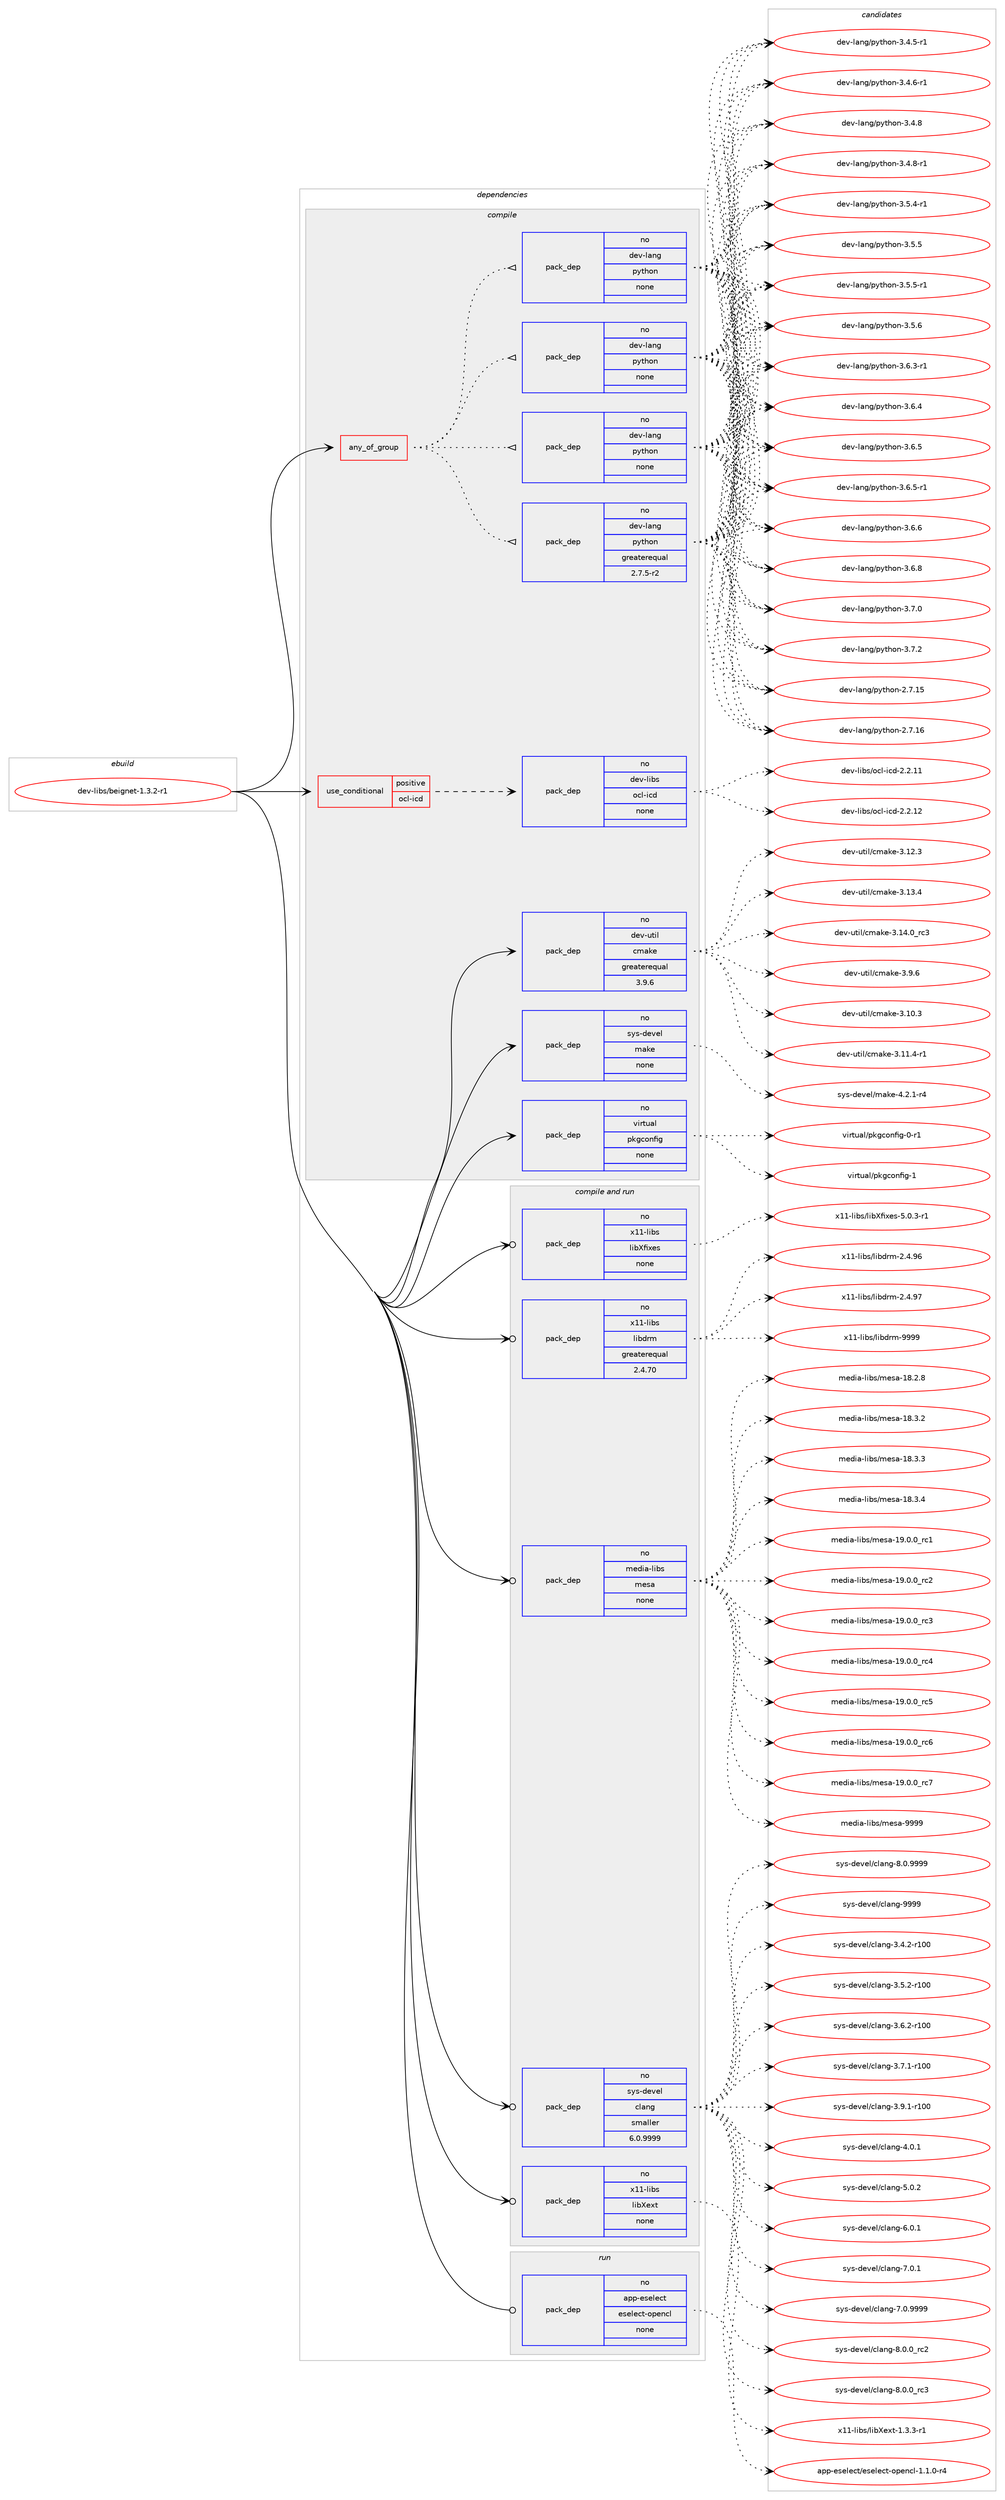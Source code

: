 digraph prolog {

# *************
# Graph options
# *************

newrank=true;
concentrate=true;
compound=true;
graph [rankdir=LR,fontname=Helvetica,fontsize=10,ranksep=1.5];#, ranksep=2.5, nodesep=0.2];
edge  [arrowhead=vee];
node  [fontname=Helvetica,fontsize=10];

# **********
# The ebuild
# **********

subgraph cluster_leftcol {
color=gray;
rank=same;
label=<<i>ebuild</i>>;
id [label="dev-libs/beignet-1.3.2-r1", color=red, width=4, href="../dev-libs/beignet-1.3.2-r1.svg"];
}

# ****************
# The dependencies
# ****************

subgraph cluster_midcol {
color=gray;
label=<<i>dependencies</i>>;
subgraph cluster_compile {
fillcolor="#eeeeee";
style=filled;
label=<<i>compile</i>>;
subgraph any22104 {
dependency1364309 [label=<<TABLE BORDER="0" CELLBORDER="1" CELLSPACING="0" CELLPADDING="4"><TR><TD CELLPADDING="10">any_of_group</TD></TR></TABLE>>, shape=none, color=red];subgraph pack976386 {
dependency1364310 [label=<<TABLE BORDER="0" CELLBORDER="1" CELLSPACING="0" CELLPADDING="4" WIDTH="220"><TR><TD ROWSPAN="6" CELLPADDING="30">pack_dep</TD></TR><TR><TD WIDTH="110">no</TD></TR><TR><TD>dev-lang</TD></TR><TR><TD>python</TD></TR><TR><TD>none</TD></TR><TR><TD></TD></TR></TABLE>>, shape=none, color=blue];
}
dependency1364309:e -> dependency1364310:w [weight=20,style="dotted",arrowhead="oinv"];
subgraph pack976387 {
dependency1364311 [label=<<TABLE BORDER="0" CELLBORDER="1" CELLSPACING="0" CELLPADDING="4" WIDTH="220"><TR><TD ROWSPAN="6" CELLPADDING="30">pack_dep</TD></TR><TR><TD WIDTH="110">no</TD></TR><TR><TD>dev-lang</TD></TR><TR><TD>python</TD></TR><TR><TD>none</TD></TR><TR><TD></TD></TR></TABLE>>, shape=none, color=blue];
}
dependency1364309:e -> dependency1364311:w [weight=20,style="dotted",arrowhead="oinv"];
subgraph pack976388 {
dependency1364312 [label=<<TABLE BORDER="0" CELLBORDER="1" CELLSPACING="0" CELLPADDING="4" WIDTH="220"><TR><TD ROWSPAN="6" CELLPADDING="30">pack_dep</TD></TR><TR><TD WIDTH="110">no</TD></TR><TR><TD>dev-lang</TD></TR><TR><TD>python</TD></TR><TR><TD>none</TD></TR><TR><TD></TD></TR></TABLE>>, shape=none, color=blue];
}
dependency1364309:e -> dependency1364312:w [weight=20,style="dotted",arrowhead="oinv"];
subgraph pack976389 {
dependency1364313 [label=<<TABLE BORDER="0" CELLBORDER="1" CELLSPACING="0" CELLPADDING="4" WIDTH="220"><TR><TD ROWSPAN="6" CELLPADDING="30">pack_dep</TD></TR><TR><TD WIDTH="110">no</TD></TR><TR><TD>dev-lang</TD></TR><TR><TD>python</TD></TR><TR><TD>greaterequal</TD></TR><TR><TD>2.7.5-r2</TD></TR></TABLE>>, shape=none, color=blue];
}
dependency1364309:e -> dependency1364313:w [weight=20,style="dotted",arrowhead="oinv"];
}
id:e -> dependency1364309:w [weight=20,style="solid",arrowhead="vee"];
subgraph cond365267 {
dependency1364314 [label=<<TABLE BORDER="0" CELLBORDER="1" CELLSPACING="0" CELLPADDING="4"><TR><TD ROWSPAN="3" CELLPADDING="10">use_conditional</TD></TR><TR><TD>positive</TD></TR><TR><TD>ocl-icd</TD></TR></TABLE>>, shape=none, color=red];
subgraph pack976390 {
dependency1364315 [label=<<TABLE BORDER="0" CELLBORDER="1" CELLSPACING="0" CELLPADDING="4" WIDTH="220"><TR><TD ROWSPAN="6" CELLPADDING="30">pack_dep</TD></TR><TR><TD WIDTH="110">no</TD></TR><TR><TD>dev-libs</TD></TR><TR><TD>ocl-icd</TD></TR><TR><TD>none</TD></TR><TR><TD></TD></TR></TABLE>>, shape=none, color=blue];
}
dependency1364314:e -> dependency1364315:w [weight=20,style="dashed",arrowhead="vee"];
}
id:e -> dependency1364314:w [weight=20,style="solid",arrowhead="vee"];
subgraph pack976391 {
dependency1364316 [label=<<TABLE BORDER="0" CELLBORDER="1" CELLSPACING="0" CELLPADDING="4" WIDTH="220"><TR><TD ROWSPAN="6" CELLPADDING="30">pack_dep</TD></TR><TR><TD WIDTH="110">no</TD></TR><TR><TD>dev-util</TD></TR><TR><TD>cmake</TD></TR><TR><TD>greaterequal</TD></TR><TR><TD>3.9.6</TD></TR></TABLE>>, shape=none, color=blue];
}
id:e -> dependency1364316:w [weight=20,style="solid",arrowhead="vee"];
subgraph pack976392 {
dependency1364317 [label=<<TABLE BORDER="0" CELLBORDER="1" CELLSPACING="0" CELLPADDING="4" WIDTH="220"><TR><TD ROWSPAN="6" CELLPADDING="30">pack_dep</TD></TR><TR><TD WIDTH="110">no</TD></TR><TR><TD>sys-devel</TD></TR><TR><TD>make</TD></TR><TR><TD>none</TD></TR><TR><TD></TD></TR></TABLE>>, shape=none, color=blue];
}
id:e -> dependency1364317:w [weight=20,style="solid",arrowhead="vee"];
subgraph pack976393 {
dependency1364318 [label=<<TABLE BORDER="0" CELLBORDER="1" CELLSPACING="0" CELLPADDING="4" WIDTH="220"><TR><TD ROWSPAN="6" CELLPADDING="30">pack_dep</TD></TR><TR><TD WIDTH="110">no</TD></TR><TR><TD>virtual</TD></TR><TR><TD>pkgconfig</TD></TR><TR><TD>none</TD></TR><TR><TD></TD></TR></TABLE>>, shape=none, color=blue];
}
id:e -> dependency1364318:w [weight=20,style="solid",arrowhead="vee"];
}
subgraph cluster_compileandrun {
fillcolor="#eeeeee";
style=filled;
label=<<i>compile and run</i>>;
subgraph pack976394 {
dependency1364319 [label=<<TABLE BORDER="0" CELLBORDER="1" CELLSPACING="0" CELLPADDING="4" WIDTH="220"><TR><TD ROWSPAN="6" CELLPADDING="30">pack_dep</TD></TR><TR><TD WIDTH="110">no</TD></TR><TR><TD>media-libs</TD></TR><TR><TD>mesa</TD></TR><TR><TD>none</TD></TR><TR><TD></TD></TR></TABLE>>, shape=none, color=blue];
}
id:e -> dependency1364319:w [weight=20,style="solid",arrowhead="odotvee"];
subgraph pack976395 {
dependency1364320 [label=<<TABLE BORDER="0" CELLBORDER="1" CELLSPACING="0" CELLPADDING="4" WIDTH="220"><TR><TD ROWSPAN="6" CELLPADDING="30">pack_dep</TD></TR><TR><TD WIDTH="110">no</TD></TR><TR><TD>sys-devel</TD></TR><TR><TD>clang</TD></TR><TR><TD>smaller</TD></TR><TR><TD>6.0.9999</TD></TR></TABLE>>, shape=none, color=blue];
}
id:e -> dependency1364320:w [weight=20,style="solid",arrowhead="odotvee"];
subgraph pack976396 {
dependency1364321 [label=<<TABLE BORDER="0" CELLBORDER="1" CELLSPACING="0" CELLPADDING="4" WIDTH="220"><TR><TD ROWSPAN="6" CELLPADDING="30">pack_dep</TD></TR><TR><TD WIDTH="110">no</TD></TR><TR><TD>x11-libs</TD></TR><TR><TD>libXext</TD></TR><TR><TD>none</TD></TR><TR><TD></TD></TR></TABLE>>, shape=none, color=blue];
}
id:e -> dependency1364321:w [weight=20,style="solid",arrowhead="odotvee"];
subgraph pack976397 {
dependency1364322 [label=<<TABLE BORDER="0" CELLBORDER="1" CELLSPACING="0" CELLPADDING="4" WIDTH="220"><TR><TD ROWSPAN="6" CELLPADDING="30">pack_dep</TD></TR><TR><TD WIDTH="110">no</TD></TR><TR><TD>x11-libs</TD></TR><TR><TD>libXfixes</TD></TR><TR><TD>none</TD></TR><TR><TD></TD></TR></TABLE>>, shape=none, color=blue];
}
id:e -> dependency1364322:w [weight=20,style="solid",arrowhead="odotvee"];
subgraph pack976398 {
dependency1364323 [label=<<TABLE BORDER="0" CELLBORDER="1" CELLSPACING="0" CELLPADDING="4" WIDTH="220"><TR><TD ROWSPAN="6" CELLPADDING="30">pack_dep</TD></TR><TR><TD WIDTH="110">no</TD></TR><TR><TD>x11-libs</TD></TR><TR><TD>libdrm</TD></TR><TR><TD>greaterequal</TD></TR><TR><TD>2.4.70</TD></TR></TABLE>>, shape=none, color=blue];
}
id:e -> dependency1364323:w [weight=20,style="solid",arrowhead="odotvee"];
}
subgraph cluster_run {
fillcolor="#eeeeee";
style=filled;
label=<<i>run</i>>;
subgraph pack976399 {
dependency1364324 [label=<<TABLE BORDER="0" CELLBORDER="1" CELLSPACING="0" CELLPADDING="4" WIDTH="220"><TR><TD ROWSPAN="6" CELLPADDING="30">pack_dep</TD></TR><TR><TD WIDTH="110">no</TD></TR><TR><TD>app-eselect</TD></TR><TR><TD>eselect-opencl</TD></TR><TR><TD>none</TD></TR><TR><TD></TD></TR></TABLE>>, shape=none, color=blue];
}
id:e -> dependency1364324:w [weight=20,style="solid",arrowhead="odot"];
}
}

# **************
# The candidates
# **************

subgraph cluster_choices {
rank=same;
color=gray;
label=<<i>candidates</i>>;

subgraph choice976386 {
color=black;
nodesep=1;
choice10010111845108971101034711212111610411111045504655464953 [label="dev-lang/python-2.7.15", color=red, width=4,href="../dev-lang/python-2.7.15.svg"];
choice10010111845108971101034711212111610411111045504655464954 [label="dev-lang/python-2.7.16", color=red, width=4,href="../dev-lang/python-2.7.16.svg"];
choice1001011184510897110103471121211161041111104551465246534511449 [label="dev-lang/python-3.4.5-r1", color=red, width=4,href="../dev-lang/python-3.4.5-r1.svg"];
choice1001011184510897110103471121211161041111104551465246544511449 [label="dev-lang/python-3.4.6-r1", color=red, width=4,href="../dev-lang/python-3.4.6-r1.svg"];
choice100101118451089711010347112121116104111110455146524656 [label="dev-lang/python-3.4.8", color=red, width=4,href="../dev-lang/python-3.4.8.svg"];
choice1001011184510897110103471121211161041111104551465246564511449 [label="dev-lang/python-3.4.8-r1", color=red, width=4,href="../dev-lang/python-3.4.8-r1.svg"];
choice1001011184510897110103471121211161041111104551465346524511449 [label="dev-lang/python-3.5.4-r1", color=red, width=4,href="../dev-lang/python-3.5.4-r1.svg"];
choice100101118451089711010347112121116104111110455146534653 [label="dev-lang/python-3.5.5", color=red, width=4,href="../dev-lang/python-3.5.5.svg"];
choice1001011184510897110103471121211161041111104551465346534511449 [label="dev-lang/python-3.5.5-r1", color=red, width=4,href="../dev-lang/python-3.5.5-r1.svg"];
choice100101118451089711010347112121116104111110455146534654 [label="dev-lang/python-3.5.6", color=red, width=4,href="../dev-lang/python-3.5.6.svg"];
choice1001011184510897110103471121211161041111104551465446514511449 [label="dev-lang/python-3.6.3-r1", color=red, width=4,href="../dev-lang/python-3.6.3-r1.svg"];
choice100101118451089711010347112121116104111110455146544652 [label="dev-lang/python-3.6.4", color=red, width=4,href="../dev-lang/python-3.6.4.svg"];
choice100101118451089711010347112121116104111110455146544653 [label="dev-lang/python-3.6.5", color=red, width=4,href="../dev-lang/python-3.6.5.svg"];
choice1001011184510897110103471121211161041111104551465446534511449 [label="dev-lang/python-3.6.5-r1", color=red, width=4,href="../dev-lang/python-3.6.5-r1.svg"];
choice100101118451089711010347112121116104111110455146544654 [label="dev-lang/python-3.6.6", color=red, width=4,href="../dev-lang/python-3.6.6.svg"];
choice100101118451089711010347112121116104111110455146544656 [label="dev-lang/python-3.6.8", color=red, width=4,href="../dev-lang/python-3.6.8.svg"];
choice100101118451089711010347112121116104111110455146554648 [label="dev-lang/python-3.7.0", color=red, width=4,href="../dev-lang/python-3.7.0.svg"];
choice100101118451089711010347112121116104111110455146554650 [label="dev-lang/python-3.7.2", color=red, width=4,href="../dev-lang/python-3.7.2.svg"];
dependency1364310:e -> choice10010111845108971101034711212111610411111045504655464953:w [style=dotted,weight="100"];
dependency1364310:e -> choice10010111845108971101034711212111610411111045504655464954:w [style=dotted,weight="100"];
dependency1364310:e -> choice1001011184510897110103471121211161041111104551465246534511449:w [style=dotted,weight="100"];
dependency1364310:e -> choice1001011184510897110103471121211161041111104551465246544511449:w [style=dotted,weight="100"];
dependency1364310:e -> choice100101118451089711010347112121116104111110455146524656:w [style=dotted,weight="100"];
dependency1364310:e -> choice1001011184510897110103471121211161041111104551465246564511449:w [style=dotted,weight="100"];
dependency1364310:e -> choice1001011184510897110103471121211161041111104551465346524511449:w [style=dotted,weight="100"];
dependency1364310:e -> choice100101118451089711010347112121116104111110455146534653:w [style=dotted,weight="100"];
dependency1364310:e -> choice1001011184510897110103471121211161041111104551465346534511449:w [style=dotted,weight="100"];
dependency1364310:e -> choice100101118451089711010347112121116104111110455146534654:w [style=dotted,weight="100"];
dependency1364310:e -> choice1001011184510897110103471121211161041111104551465446514511449:w [style=dotted,weight="100"];
dependency1364310:e -> choice100101118451089711010347112121116104111110455146544652:w [style=dotted,weight="100"];
dependency1364310:e -> choice100101118451089711010347112121116104111110455146544653:w [style=dotted,weight="100"];
dependency1364310:e -> choice1001011184510897110103471121211161041111104551465446534511449:w [style=dotted,weight="100"];
dependency1364310:e -> choice100101118451089711010347112121116104111110455146544654:w [style=dotted,weight="100"];
dependency1364310:e -> choice100101118451089711010347112121116104111110455146544656:w [style=dotted,weight="100"];
dependency1364310:e -> choice100101118451089711010347112121116104111110455146554648:w [style=dotted,weight="100"];
dependency1364310:e -> choice100101118451089711010347112121116104111110455146554650:w [style=dotted,weight="100"];
}
subgraph choice976387 {
color=black;
nodesep=1;
choice10010111845108971101034711212111610411111045504655464953 [label="dev-lang/python-2.7.15", color=red, width=4,href="../dev-lang/python-2.7.15.svg"];
choice10010111845108971101034711212111610411111045504655464954 [label="dev-lang/python-2.7.16", color=red, width=4,href="../dev-lang/python-2.7.16.svg"];
choice1001011184510897110103471121211161041111104551465246534511449 [label="dev-lang/python-3.4.5-r1", color=red, width=4,href="../dev-lang/python-3.4.5-r1.svg"];
choice1001011184510897110103471121211161041111104551465246544511449 [label="dev-lang/python-3.4.6-r1", color=red, width=4,href="../dev-lang/python-3.4.6-r1.svg"];
choice100101118451089711010347112121116104111110455146524656 [label="dev-lang/python-3.4.8", color=red, width=4,href="../dev-lang/python-3.4.8.svg"];
choice1001011184510897110103471121211161041111104551465246564511449 [label="dev-lang/python-3.4.8-r1", color=red, width=4,href="../dev-lang/python-3.4.8-r1.svg"];
choice1001011184510897110103471121211161041111104551465346524511449 [label="dev-lang/python-3.5.4-r1", color=red, width=4,href="../dev-lang/python-3.5.4-r1.svg"];
choice100101118451089711010347112121116104111110455146534653 [label="dev-lang/python-3.5.5", color=red, width=4,href="../dev-lang/python-3.5.5.svg"];
choice1001011184510897110103471121211161041111104551465346534511449 [label="dev-lang/python-3.5.5-r1", color=red, width=4,href="../dev-lang/python-3.5.5-r1.svg"];
choice100101118451089711010347112121116104111110455146534654 [label="dev-lang/python-3.5.6", color=red, width=4,href="../dev-lang/python-3.5.6.svg"];
choice1001011184510897110103471121211161041111104551465446514511449 [label="dev-lang/python-3.6.3-r1", color=red, width=4,href="../dev-lang/python-3.6.3-r1.svg"];
choice100101118451089711010347112121116104111110455146544652 [label="dev-lang/python-3.6.4", color=red, width=4,href="../dev-lang/python-3.6.4.svg"];
choice100101118451089711010347112121116104111110455146544653 [label="dev-lang/python-3.6.5", color=red, width=4,href="../dev-lang/python-3.6.5.svg"];
choice1001011184510897110103471121211161041111104551465446534511449 [label="dev-lang/python-3.6.5-r1", color=red, width=4,href="../dev-lang/python-3.6.5-r1.svg"];
choice100101118451089711010347112121116104111110455146544654 [label="dev-lang/python-3.6.6", color=red, width=4,href="../dev-lang/python-3.6.6.svg"];
choice100101118451089711010347112121116104111110455146544656 [label="dev-lang/python-3.6.8", color=red, width=4,href="../dev-lang/python-3.6.8.svg"];
choice100101118451089711010347112121116104111110455146554648 [label="dev-lang/python-3.7.0", color=red, width=4,href="../dev-lang/python-3.7.0.svg"];
choice100101118451089711010347112121116104111110455146554650 [label="dev-lang/python-3.7.2", color=red, width=4,href="../dev-lang/python-3.7.2.svg"];
dependency1364311:e -> choice10010111845108971101034711212111610411111045504655464953:w [style=dotted,weight="100"];
dependency1364311:e -> choice10010111845108971101034711212111610411111045504655464954:w [style=dotted,weight="100"];
dependency1364311:e -> choice1001011184510897110103471121211161041111104551465246534511449:w [style=dotted,weight="100"];
dependency1364311:e -> choice1001011184510897110103471121211161041111104551465246544511449:w [style=dotted,weight="100"];
dependency1364311:e -> choice100101118451089711010347112121116104111110455146524656:w [style=dotted,weight="100"];
dependency1364311:e -> choice1001011184510897110103471121211161041111104551465246564511449:w [style=dotted,weight="100"];
dependency1364311:e -> choice1001011184510897110103471121211161041111104551465346524511449:w [style=dotted,weight="100"];
dependency1364311:e -> choice100101118451089711010347112121116104111110455146534653:w [style=dotted,weight="100"];
dependency1364311:e -> choice1001011184510897110103471121211161041111104551465346534511449:w [style=dotted,weight="100"];
dependency1364311:e -> choice100101118451089711010347112121116104111110455146534654:w [style=dotted,weight="100"];
dependency1364311:e -> choice1001011184510897110103471121211161041111104551465446514511449:w [style=dotted,weight="100"];
dependency1364311:e -> choice100101118451089711010347112121116104111110455146544652:w [style=dotted,weight="100"];
dependency1364311:e -> choice100101118451089711010347112121116104111110455146544653:w [style=dotted,weight="100"];
dependency1364311:e -> choice1001011184510897110103471121211161041111104551465446534511449:w [style=dotted,weight="100"];
dependency1364311:e -> choice100101118451089711010347112121116104111110455146544654:w [style=dotted,weight="100"];
dependency1364311:e -> choice100101118451089711010347112121116104111110455146544656:w [style=dotted,weight="100"];
dependency1364311:e -> choice100101118451089711010347112121116104111110455146554648:w [style=dotted,weight="100"];
dependency1364311:e -> choice100101118451089711010347112121116104111110455146554650:w [style=dotted,weight="100"];
}
subgraph choice976388 {
color=black;
nodesep=1;
choice10010111845108971101034711212111610411111045504655464953 [label="dev-lang/python-2.7.15", color=red, width=4,href="../dev-lang/python-2.7.15.svg"];
choice10010111845108971101034711212111610411111045504655464954 [label="dev-lang/python-2.7.16", color=red, width=4,href="../dev-lang/python-2.7.16.svg"];
choice1001011184510897110103471121211161041111104551465246534511449 [label="dev-lang/python-3.4.5-r1", color=red, width=4,href="../dev-lang/python-3.4.5-r1.svg"];
choice1001011184510897110103471121211161041111104551465246544511449 [label="dev-lang/python-3.4.6-r1", color=red, width=4,href="../dev-lang/python-3.4.6-r1.svg"];
choice100101118451089711010347112121116104111110455146524656 [label="dev-lang/python-3.4.8", color=red, width=4,href="../dev-lang/python-3.4.8.svg"];
choice1001011184510897110103471121211161041111104551465246564511449 [label="dev-lang/python-3.4.8-r1", color=red, width=4,href="../dev-lang/python-3.4.8-r1.svg"];
choice1001011184510897110103471121211161041111104551465346524511449 [label="dev-lang/python-3.5.4-r1", color=red, width=4,href="../dev-lang/python-3.5.4-r1.svg"];
choice100101118451089711010347112121116104111110455146534653 [label="dev-lang/python-3.5.5", color=red, width=4,href="../dev-lang/python-3.5.5.svg"];
choice1001011184510897110103471121211161041111104551465346534511449 [label="dev-lang/python-3.5.5-r1", color=red, width=4,href="../dev-lang/python-3.5.5-r1.svg"];
choice100101118451089711010347112121116104111110455146534654 [label="dev-lang/python-3.5.6", color=red, width=4,href="../dev-lang/python-3.5.6.svg"];
choice1001011184510897110103471121211161041111104551465446514511449 [label="dev-lang/python-3.6.3-r1", color=red, width=4,href="../dev-lang/python-3.6.3-r1.svg"];
choice100101118451089711010347112121116104111110455146544652 [label="dev-lang/python-3.6.4", color=red, width=4,href="../dev-lang/python-3.6.4.svg"];
choice100101118451089711010347112121116104111110455146544653 [label="dev-lang/python-3.6.5", color=red, width=4,href="../dev-lang/python-3.6.5.svg"];
choice1001011184510897110103471121211161041111104551465446534511449 [label="dev-lang/python-3.6.5-r1", color=red, width=4,href="../dev-lang/python-3.6.5-r1.svg"];
choice100101118451089711010347112121116104111110455146544654 [label="dev-lang/python-3.6.6", color=red, width=4,href="../dev-lang/python-3.6.6.svg"];
choice100101118451089711010347112121116104111110455146544656 [label="dev-lang/python-3.6.8", color=red, width=4,href="../dev-lang/python-3.6.8.svg"];
choice100101118451089711010347112121116104111110455146554648 [label="dev-lang/python-3.7.0", color=red, width=4,href="../dev-lang/python-3.7.0.svg"];
choice100101118451089711010347112121116104111110455146554650 [label="dev-lang/python-3.7.2", color=red, width=4,href="../dev-lang/python-3.7.2.svg"];
dependency1364312:e -> choice10010111845108971101034711212111610411111045504655464953:w [style=dotted,weight="100"];
dependency1364312:e -> choice10010111845108971101034711212111610411111045504655464954:w [style=dotted,weight="100"];
dependency1364312:e -> choice1001011184510897110103471121211161041111104551465246534511449:w [style=dotted,weight="100"];
dependency1364312:e -> choice1001011184510897110103471121211161041111104551465246544511449:w [style=dotted,weight="100"];
dependency1364312:e -> choice100101118451089711010347112121116104111110455146524656:w [style=dotted,weight="100"];
dependency1364312:e -> choice1001011184510897110103471121211161041111104551465246564511449:w [style=dotted,weight="100"];
dependency1364312:e -> choice1001011184510897110103471121211161041111104551465346524511449:w [style=dotted,weight="100"];
dependency1364312:e -> choice100101118451089711010347112121116104111110455146534653:w [style=dotted,weight="100"];
dependency1364312:e -> choice1001011184510897110103471121211161041111104551465346534511449:w [style=dotted,weight="100"];
dependency1364312:e -> choice100101118451089711010347112121116104111110455146534654:w [style=dotted,weight="100"];
dependency1364312:e -> choice1001011184510897110103471121211161041111104551465446514511449:w [style=dotted,weight="100"];
dependency1364312:e -> choice100101118451089711010347112121116104111110455146544652:w [style=dotted,weight="100"];
dependency1364312:e -> choice100101118451089711010347112121116104111110455146544653:w [style=dotted,weight="100"];
dependency1364312:e -> choice1001011184510897110103471121211161041111104551465446534511449:w [style=dotted,weight="100"];
dependency1364312:e -> choice100101118451089711010347112121116104111110455146544654:w [style=dotted,weight="100"];
dependency1364312:e -> choice100101118451089711010347112121116104111110455146544656:w [style=dotted,weight="100"];
dependency1364312:e -> choice100101118451089711010347112121116104111110455146554648:w [style=dotted,weight="100"];
dependency1364312:e -> choice100101118451089711010347112121116104111110455146554650:w [style=dotted,weight="100"];
}
subgraph choice976389 {
color=black;
nodesep=1;
choice10010111845108971101034711212111610411111045504655464953 [label="dev-lang/python-2.7.15", color=red, width=4,href="../dev-lang/python-2.7.15.svg"];
choice10010111845108971101034711212111610411111045504655464954 [label="dev-lang/python-2.7.16", color=red, width=4,href="../dev-lang/python-2.7.16.svg"];
choice1001011184510897110103471121211161041111104551465246534511449 [label="dev-lang/python-3.4.5-r1", color=red, width=4,href="../dev-lang/python-3.4.5-r1.svg"];
choice1001011184510897110103471121211161041111104551465246544511449 [label="dev-lang/python-3.4.6-r1", color=red, width=4,href="../dev-lang/python-3.4.6-r1.svg"];
choice100101118451089711010347112121116104111110455146524656 [label="dev-lang/python-3.4.8", color=red, width=4,href="../dev-lang/python-3.4.8.svg"];
choice1001011184510897110103471121211161041111104551465246564511449 [label="dev-lang/python-3.4.8-r1", color=red, width=4,href="../dev-lang/python-3.4.8-r1.svg"];
choice1001011184510897110103471121211161041111104551465346524511449 [label="dev-lang/python-3.5.4-r1", color=red, width=4,href="../dev-lang/python-3.5.4-r1.svg"];
choice100101118451089711010347112121116104111110455146534653 [label="dev-lang/python-3.5.5", color=red, width=4,href="../dev-lang/python-3.5.5.svg"];
choice1001011184510897110103471121211161041111104551465346534511449 [label="dev-lang/python-3.5.5-r1", color=red, width=4,href="../dev-lang/python-3.5.5-r1.svg"];
choice100101118451089711010347112121116104111110455146534654 [label="dev-lang/python-3.5.6", color=red, width=4,href="../dev-lang/python-3.5.6.svg"];
choice1001011184510897110103471121211161041111104551465446514511449 [label="dev-lang/python-3.6.3-r1", color=red, width=4,href="../dev-lang/python-3.6.3-r1.svg"];
choice100101118451089711010347112121116104111110455146544652 [label="dev-lang/python-3.6.4", color=red, width=4,href="../dev-lang/python-3.6.4.svg"];
choice100101118451089711010347112121116104111110455146544653 [label="dev-lang/python-3.6.5", color=red, width=4,href="../dev-lang/python-3.6.5.svg"];
choice1001011184510897110103471121211161041111104551465446534511449 [label="dev-lang/python-3.6.5-r1", color=red, width=4,href="../dev-lang/python-3.6.5-r1.svg"];
choice100101118451089711010347112121116104111110455146544654 [label="dev-lang/python-3.6.6", color=red, width=4,href="../dev-lang/python-3.6.6.svg"];
choice100101118451089711010347112121116104111110455146544656 [label="dev-lang/python-3.6.8", color=red, width=4,href="../dev-lang/python-3.6.8.svg"];
choice100101118451089711010347112121116104111110455146554648 [label="dev-lang/python-3.7.0", color=red, width=4,href="../dev-lang/python-3.7.0.svg"];
choice100101118451089711010347112121116104111110455146554650 [label="dev-lang/python-3.7.2", color=red, width=4,href="../dev-lang/python-3.7.2.svg"];
dependency1364313:e -> choice10010111845108971101034711212111610411111045504655464953:w [style=dotted,weight="100"];
dependency1364313:e -> choice10010111845108971101034711212111610411111045504655464954:w [style=dotted,weight="100"];
dependency1364313:e -> choice1001011184510897110103471121211161041111104551465246534511449:w [style=dotted,weight="100"];
dependency1364313:e -> choice1001011184510897110103471121211161041111104551465246544511449:w [style=dotted,weight="100"];
dependency1364313:e -> choice100101118451089711010347112121116104111110455146524656:w [style=dotted,weight="100"];
dependency1364313:e -> choice1001011184510897110103471121211161041111104551465246564511449:w [style=dotted,weight="100"];
dependency1364313:e -> choice1001011184510897110103471121211161041111104551465346524511449:w [style=dotted,weight="100"];
dependency1364313:e -> choice100101118451089711010347112121116104111110455146534653:w [style=dotted,weight="100"];
dependency1364313:e -> choice1001011184510897110103471121211161041111104551465346534511449:w [style=dotted,weight="100"];
dependency1364313:e -> choice100101118451089711010347112121116104111110455146534654:w [style=dotted,weight="100"];
dependency1364313:e -> choice1001011184510897110103471121211161041111104551465446514511449:w [style=dotted,weight="100"];
dependency1364313:e -> choice100101118451089711010347112121116104111110455146544652:w [style=dotted,weight="100"];
dependency1364313:e -> choice100101118451089711010347112121116104111110455146544653:w [style=dotted,weight="100"];
dependency1364313:e -> choice1001011184510897110103471121211161041111104551465446534511449:w [style=dotted,weight="100"];
dependency1364313:e -> choice100101118451089711010347112121116104111110455146544654:w [style=dotted,weight="100"];
dependency1364313:e -> choice100101118451089711010347112121116104111110455146544656:w [style=dotted,weight="100"];
dependency1364313:e -> choice100101118451089711010347112121116104111110455146554648:w [style=dotted,weight="100"];
dependency1364313:e -> choice100101118451089711010347112121116104111110455146554650:w [style=dotted,weight="100"];
}
subgraph choice976390 {
color=black;
nodesep=1;
choice10010111845108105981154711199108451059910045504650464949 [label="dev-libs/ocl-icd-2.2.11", color=red, width=4,href="../dev-libs/ocl-icd-2.2.11.svg"];
choice10010111845108105981154711199108451059910045504650464950 [label="dev-libs/ocl-icd-2.2.12", color=red, width=4,href="../dev-libs/ocl-icd-2.2.12.svg"];
dependency1364315:e -> choice10010111845108105981154711199108451059910045504650464949:w [style=dotted,weight="100"];
dependency1364315:e -> choice10010111845108105981154711199108451059910045504650464950:w [style=dotted,weight="100"];
}
subgraph choice976391 {
color=black;
nodesep=1;
choice1001011184511711610510847991099710710145514649484651 [label="dev-util/cmake-3.10.3", color=red, width=4,href="../dev-util/cmake-3.10.3.svg"];
choice10010111845117116105108479910997107101455146494946524511449 [label="dev-util/cmake-3.11.4-r1", color=red, width=4,href="../dev-util/cmake-3.11.4-r1.svg"];
choice1001011184511711610510847991099710710145514649504651 [label="dev-util/cmake-3.12.3", color=red, width=4,href="../dev-util/cmake-3.12.3.svg"];
choice1001011184511711610510847991099710710145514649514652 [label="dev-util/cmake-3.13.4", color=red, width=4,href="../dev-util/cmake-3.13.4.svg"];
choice1001011184511711610510847991099710710145514649524648951149951 [label="dev-util/cmake-3.14.0_rc3", color=red, width=4,href="../dev-util/cmake-3.14.0_rc3.svg"];
choice10010111845117116105108479910997107101455146574654 [label="dev-util/cmake-3.9.6", color=red, width=4,href="../dev-util/cmake-3.9.6.svg"];
dependency1364316:e -> choice1001011184511711610510847991099710710145514649484651:w [style=dotted,weight="100"];
dependency1364316:e -> choice10010111845117116105108479910997107101455146494946524511449:w [style=dotted,weight="100"];
dependency1364316:e -> choice1001011184511711610510847991099710710145514649504651:w [style=dotted,weight="100"];
dependency1364316:e -> choice1001011184511711610510847991099710710145514649514652:w [style=dotted,weight="100"];
dependency1364316:e -> choice1001011184511711610510847991099710710145514649524648951149951:w [style=dotted,weight="100"];
dependency1364316:e -> choice10010111845117116105108479910997107101455146574654:w [style=dotted,weight="100"];
}
subgraph choice976392 {
color=black;
nodesep=1;
choice1151211154510010111810110847109971071014552465046494511452 [label="sys-devel/make-4.2.1-r4", color=red, width=4,href="../sys-devel/make-4.2.1-r4.svg"];
dependency1364317:e -> choice1151211154510010111810110847109971071014552465046494511452:w [style=dotted,weight="100"];
}
subgraph choice976393 {
color=black;
nodesep=1;
choice11810511411611797108471121071039911111010210510345484511449 [label="virtual/pkgconfig-0-r1", color=red, width=4,href="../virtual/pkgconfig-0-r1.svg"];
choice1181051141161179710847112107103991111101021051034549 [label="virtual/pkgconfig-1", color=red, width=4,href="../virtual/pkgconfig-1.svg"];
dependency1364318:e -> choice11810511411611797108471121071039911111010210510345484511449:w [style=dotted,weight="100"];
dependency1364318:e -> choice1181051141161179710847112107103991111101021051034549:w [style=dotted,weight="100"];
}
subgraph choice976394 {
color=black;
nodesep=1;
choice109101100105974510810598115471091011159745495646504656 [label="media-libs/mesa-18.2.8", color=red, width=4,href="../media-libs/mesa-18.2.8.svg"];
choice109101100105974510810598115471091011159745495646514650 [label="media-libs/mesa-18.3.2", color=red, width=4,href="../media-libs/mesa-18.3.2.svg"];
choice109101100105974510810598115471091011159745495646514651 [label="media-libs/mesa-18.3.3", color=red, width=4,href="../media-libs/mesa-18.3.3.svg"];
choice109101100105974510810598115471091011159745495646514652 [label="media-libs/mesa-18.3.4", color=red, width=4,href="../media-libs/mesa-18.3.4.svg"];
choice109101100105974510810598115471091011159745495746484648951149949 [label="media-libs/mesa-19.0.0_rc1", color=red, width=4,href="../media-libs/mesa-19.0.0_rc1.svg"];
choice109101100105974510810598115471091011159745495746484648951149950 [label="media-libs/mesa-19.0.0_rc2", color=red, width=4,href="../media-libs/mesa-19.0.0_rc2.svg"];
choice109101100105974510810598115471091011159745495746484648951149951 [label="media-libs/mesa-19.0.0_rc3", color=red, width=4,href="../media-libs/mesa-19.0.0_rc3.svg"];
choice109101100105974510810598115471091011159745495746484648951149952 [label="media-libs/mesa-19.0.0_rc4", color=red, width=4,href="../media-libs/mesa-19.0.0_rc4.svg"];
choice109101100105974510810598115471091011159745495746484648951149953 [label="media-libs/mesa-19.0.0_rc5", color=red, width=4,href="../media-libs/mesa-19.0.0_rc5.svg"];
choice109101100105974510810598115471091011159745495746484648951149954 [label="media-libs/mesa-19.0.0_rc6", color=red, width=4,href="../media-libs/mesa-19.0.0_rc6.svg"];
choice109101100105974510810598115471091011159745495746484648951149955 [label="media-libs/mesa-19.0.0_rc7", color=red, width=4,href="../media-libs/mesa-19.0.0_rc7.svg"];
choice10910110010597451081059811547109101115974557575757 [label="media-libs/mesa-9999", color=red, width=4,href="../media-libs/mesa-9999.svg"];
dependency1364319:e -> choice109101100105974510810598115471091011159745495646504656:w [style=dotted,weight="100"];
dependency1364319:e -> choice109101100105974510810598115471091011159745495646514650:w [style=dotted,weight="100"];
dependency1364319:e -> choice109101100105974510810598115471091011159745495646514651:w [style=dotted,weight="100"];
dependency1364319:e -> choice109101100105974510810598115471091011159745495646514652:w [style=dotted,weight="100"];
dependency1364319:e -> choice109101100105974510810598115471091011159745495746484648951149949:w [style=dotted,weight="100"];
dependency1364319:e -> choice109101100105974510810598115471091011159745495746484648951149950:w [style=dotted,weight="100"];
dependency1364319:e -> choice109101100105974510810598115471091011159745495746484648951149951:w [style=dotted,weight="100"];
dependency1364319:e -> choice109101100105974510810598115471091011159745495746484648951149952:w [style=dotted,weight="100"];
dependency1364319:e -> choice109101100105974510810598115471091011159745495746484648951149953:w [style=dotted,weight="100"];
dependency1364319:e -> choice109101100105974510810598115471091011159745495746484648951149954:w [style=dotted,weight="100"];
dependency1364319:e -> choice109101100105974510810598115471091011159745495746484648951149955:w [style=dotted,weight="100"];
dependency1364319:e -> choice10910110010597451081059811547109101115974557575757:w [style=dotted,weight="100"];
}
subgraph choice976395 {
color=black;
nodesep=1;
choice1151211154510010111810110847991089711010345514652465045114494848 [label="sys-devel/clang-3.4.2-r100", color=red, width=4,href="../sys-devel/clang-3.4.2-r100.svg"];
choice1151211154510010111810110847991089711010345514653465045114494848 [label="sys-devel/clang-3.5.2-r100", color=red, width=4,href="../sys-devel/clang-3.5.2-r100.svg"];
choice1151211154510010111810110847991089711010345514654465045114494848 [label="sys-devel/clang-3.6.2-r100", color=red, width=4,href="../sys-devel/clang-3.6.2-r100.svg"];
choice1151211154510010111810110847991089711010345514655464945114494848 [label="sys-devel/clang-3.7.1-r100", color=red, width=4,href="../sys-devel/clang-3.7.1-r100.svg"];
choice1151211154510010111810110847991089711010345514657464945114494848 [label="sys-devel/clang-3.9.1-r100", color=red, width=4,href="../sys-devel/clang-3.9.1-r100.svg"];
choice11512111545100101118101108479910897110103455246484649 [label="sys-devel/clang-4.0.1", color=red, width=4,href="../sys-devel/clang-4.0.1.svg"];
choice11512111545100101118101108479910897110103455346484650 [label="sys-devel/clang-5.0.2", color=red, width=4,href="../sys-devel/clang-5.0.2.svg"];
choice11512111545100101118101108479910897110103455446484649 [label="sys-devel/clang-6.0.1", color=red, width=4,href="../sys-devel/clang-6.0.1.svg"];
choice11512111545100101118101108479910897110103455546484649 [label="sys-devel/clang-7.0.1", color=red, width=4,href="../sys-devel/clang-7.0.1.svg"];
choice11512111545100101118101108479910897110103455546484657575757 [label="sys-devel/clang-7.0.9999", color=red, width=4,href="../sys-devel/clang-7.0.9999.svg"];
choice11512111545100101118101108479910897110103455646484648951149950 [label="sys-devel/clang-8.0.0_rc2", color=red, width=4,href="../sys-devel/clang-8.0.0_rc2.svg"];
choice11512111545100101118101108479910897110103455646484648951149951 [label="sys-devel/clang-8.0.0_rc3", color=red, width=4,href="../sys-devel/clang-8.0.0_rc3.svg"];
choice11512111545100101118101108479910897110103455646484657575757 [label="sys-devel/clang-8.0.9999", color=red, width=4,href="../sys-devel/clang-8.0.9999.svg"];
choice115121115451001011181011084799108971101034557575757 [label="sys-devel/clang-9999", color=red, width=4,href="../sys-devel/clang-9999.svg"];
dependency1364320:e -> choice1151211154510010111810110847991089711010345514652465045114494848:w [style=dotted,weight="100"];
dependency1364320:e -> choice1151211154510010111810110847991089711010345514653465045114494848:w [style=dotted,weight="100"];
dependency1364320:e -> choice1151211154510010111810110847991089711010345514654465045114494848:w [style=dotted,weight="100"];
dependency1364320:e -> choice1151211154510010111810110847991089711010345514655464945114494848:w [style=dotted,weight="100"];
dependency1364320:e -> choice1151211154510010111810110847991089711010345514657464945114494848:w [style=dotted,weight="100"];
dependency1364320:e -> choice11512111545100101118101108479910897110103455246484649:w [style=dotted,weight="100"];
dependency1364320:e -> choice11512111545100101118101108479910897110103455346484650:w [style=dotted,weight="100"];
dependency1364320:e -> choice11512111545100101118101108479910897110103455446484649:w [style=dotted,weight="100"];
dependency1364320:e -> choice11512111545100101118101108479910897110103455546484649:w [style=dotted,weight="100"];
dependency1364320:e -> choice11512111545100101118101108479910897110103455546484657575757:w [style=dotted,weight="100"];
dependency1364320:e -> choice11512111545100101118101108479910897110103455646484648951149950:w [style=dotted,weight="100"];
dependency1364320:e -> choice11512111545100101118101108479910897110103455646484648951149951:w [style=dotted,weight="100"];
dependency1364320:e -> choice11512111545100101118101108479910897110103455646484657575757:w [style=dotted,weight="100"];
dependency1364320:e -> choice115121115451001011181011084799108971101034557575757:w [style=dotted,weight="100"];
}
subgraph choice976396 {
color=black;
nodesep=1;
choice120494945108105981154710810598881011201164549465146514511449 [label="x11-libs/libXext-1.3.3-r1", color=red, width=4,href="../x11-libs/libXext-1.3.3-r1.svg"];
dependency1364321:e -> choice120494945108105981154710810598881011201164549465146514511449:w [style=dotted,weight="100"];
}
subgraph choice976397 {
color=black;
nodesep=1;
choice120494945108105981154710810598881021051201011154553464846514511449 [label="x11-libs/libXfixes-5.0.3-r1", color=red, width=4,href="../x11-libs/libXfixes-5.0.3-r1.svg"];
dependency1364322:e -> choice120494945108105981154710810598881021051201011154553464846514511449:w [style=dotted,weight="100"];
}
subgraph choice976398 {
color=black;
nodesep=1;
choice12049494510810598115471081059810011410945504652465754 [label="x11-libs/libdrm-2.4.96", color=red, width=4,href="../x11-libs/libdrm-2.4.96.svg"];
choice12049494510810598115471081059810011410945504652465755 [label="x11-libs/libdrm-2.4.97", color=red, width=4,href="../x11-libs/libdrm-2.4.97.svg"];
choice1204949451081059811547108105981001141094557575757 [label="x11-libs/libdrm-9999", color=red, width=4,href="../x11-libs/libdrm-9999.svg"];
dependency1364323:e -> choice12049494510810598115471081059810011410945504652465754:w [style=dotted,weight="100"];
dependency1364323:e -> choice12049494510810598115471081059810011410945504652465755:w [style=dotted,weight="100"];
dependency1364323:e -> choice1204949451081059811547108105981001141094557575757:w [style=dotted,weight="100"];
}
subgraph choice976399 {
color=black;
nodesep=1;
choice971121124510111510110810199116471011151011081019911645111112101110991084549464946484511452 [label="app-eselect/eselect-opencl-1.1.0-r4", color=red, width=4,href="../app-eselect/eselect-opencl-1.1.0-r4.svg"];
dependency1364324:e -> choice971121124510111510110810199116471011151011081019911645111112101110991084549464946484511452:w [style=dotted,weight="100"];
}
}

}
